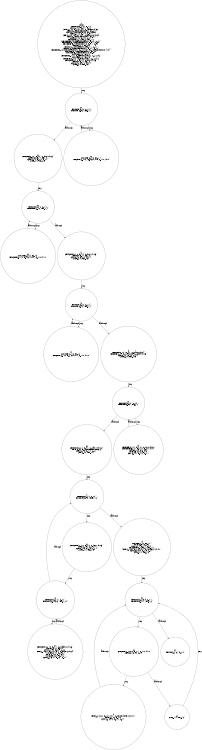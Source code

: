 digraph {
  size="8,5"
  node[shape=circle,label=""];
  57 [label="57
TFORCALL(A=r(6), C=v(2))
TFORLOOP(A=r(8), sBx=v(-7))"];
  59 [label="59
GETTABUP(A=r(6), B=v(1), C=pairs:11:rk(267))
MOVE(A=r(7), B=r(predeccessors_map:3))
CALL(A=r(6), B=v(2), C=v(4))
JMP(A=v(0), sBx=v(14))"];
  30 [label="30
TFORCALL(A=r(6), C=v(1))
TFORLOOP(A=r(8), sBx=v(-4))"];
  92 [label="92
TFORCALL(A=r(op:9), C=v(1))
TFORLOOP(A=r(11), sBx=v(-8))"];
  94 [label="94
RETURN(A=r(g:1), B=v(2))"];
  67 [label="67
GETTABUP(A=r(15), B=v(1), C=unpack:12:rk(268))
MOVE(A=r(16), B=r(14))
CALL(A=r(15), B=v(2), C=v(3))
SELF(A=r(op:17), B=r(g:1):rk(1), C=edge:13:rk(269))
MOVE(A=r(19), B=r(15))
MOVE(A=r(20), B=r(op:9))
MOVE(A=r(pc:21), B=r(16))
CALL(A=r(op:17), B=v(5), C=v(1))"];
  36 [label="36
CLOSURE(A=r(10), Bx=v(5))
SETTABLE(A=r(v:2), B=r(op:9):rk(9), C=r(10):rk(10))"];
  75 [label="75
TFORCALL(A=r(11), C=v(1))
TFORLOOP(A=r(op:13), sBx=v(-10))"];
  77 [label="77
TFORCALL(A=r(6), C=v(2))
TFORLOOP(A=r(8), sBx=v(-16))"];
  40 [label="40
GETTABUP(A=r(6), B=v(2), C=loop:7:rk(263))
GETUPVAL(A=r(7), B=v(5))
CALL(A=r(6), B=v(2), C=v(4))
JMP(A=v(0), sBx=v(2))"];
  44 [label="44
CLOSURE(A=r(10), Bx=v(6))
SETTABLE(A=r(v:2), B=r(op:9):rk(9), C=r(10):rk(10))"];
  89 [label="89
SELF(A=r(op:13), B=r(g:1):rk(1), C=remove_vertex:15:rk(271))
MOVE(A=r(15), B=r(12))
CALL(A=r(op:13), B=v(3), C=v(1))"];
  46 [label="46
TFORCALL(A=r(6), C=v(1))
TFORLOOP(A=r(8), sBx=v(-4))"];
  48 [label="48
GETTABUP(A=r(6), B=v(1), C=ipairs:8:rk(264))
GETTABLE(A=r(7), B=r(closure:0), C=code:9:rk(265))
CALL(A=r(6), B=v(2), C=v(4))
JMP(A=v(0), sBx=v(5))"];
  38 [label="38
TFORCALL(A=r(6), C=v(1))
TFORLOOP(A=r(8), sBx=v(-4))"];
  88 [label="88
JMP(A=v(0), sBx=v(3))"];
  0 [label="0
START
GETUPVAL(A=r(g:1), B=v(0))
CALL(A=r(g:1), B=v(1), C=v(2))
SELF(A=r(v:2), B=r(g:1):rk(1), C=vertex:0:rk(256))
LOADK(A=r(get_predecessors:4), Bx=0:1)
LOADK(A=r(set_successors:5), Bx=START:2)
CALL(A=r(v:2), B=v(4), C=v(1))
SELF(A=r(v:2), B=r(g:1):rk(1), C=set_root:3:rk(259))
LOADK(A=r(get_predecessors:4), Bx=0:1)
CALL(A=r(v:2), B=v(3), C=v(1))
NEWTABLE(A=r(v:2), B=v(0), C=v(0))
NEWTABLE(A=r(predeccessors_map:3), B=v(0), C=v(1))
NEWTABLE(A=r(get_predecessors:4), B=v(1), C=v(0))
NEWTABLE(A=r(set_successors:5), B=v(1), C=v(0))
LOADK(A=r(6), Bx=0:1)
SETLIST(A=r(set_successors:5), B=v(1), C=v(1))
SETLIST(A=r(get_predecessors:4), B=v(1), C=v(1))
SETTABLE(A=r(predeccessors_map:3), B=1:4:rk(260), C=r(get_predecessors:4):rk(4))
CLOSURE(A=r(get_predecessors:4), Bx=v(0))
CLOSURE(A=r(set_successors:5), Bx=v(1))
CLOSURE(A=r(6), Bx=v(2))
SETTABLE(A=r(v:2), B=RETURN:5:rk(261), C=r(6):rk(6))
CLOSURE(A=r(6), Bx=v(3))
SETTABLE(A=r(v:2), B=JMP:6:rk(262), C=r(6):rk(6))
GETTABUP(A=r(6), B=v(2), C=loop:7:rk(263))
GETUPVAL(A=r(7), B=v(3))
CALL(A=r(6), B=v(2), C=v(4))
JMP(A=v(0), sBx=v(2))"];
  52 [label="52
GETTABLE(A=r(11), B=r(10), C=op:10:rk(266))
GETTABLE(A=r(11), B=r(v:2), C=r(11):rk(11))
MOVE(A=r(12), B=r(op:9))
MOVE(A=r(op:13), B=r(10))
CALL(A=r(11), B=v(3), C=v(1))"];
  32 [label="32
GETTABUP(A=r(6), B=v(2), C=loop:7:rk(263))
GETUPVAL(A=r(7), B=v(4))
CALL(A=r(6), B=v(2), C=v(4))
JMP(A=v(0), sBx=v(2))"];
  79 [label="79
CLOSURE(A=r(6), Bx=v(7))
MOVE(A=r(7), B=r(6))
CALL(A=r(7), B=v(1), C=v(2))
NEWTABLE(A=r(8), B=v(0), C=v(0))
SELF(A=r(op:9), B=r(g:1):rk(1), C=vertices:14:rk(270))
CALL(A=r(op:9), B=v(2), C=v(4))
JMP(A=v(0), sBx=v(6))"];
  86 [label="86
GETTABLE(A=r(op:13), B=r(7), C=r(12):rk(12))
TEST(A=r(op:13), C=v(1))"];
  28 [label="28
CLOSURE(A=r(10), Bx=v(4))
SETTABLE(A=r(v:2), B=r(op:9):rk(9), C=r(10):rk(10))"];
  63 [label="63
GETTABUP(A=r(11), B=v(2), C=loop:7:rk(263))
MOVE(A=r(12), B=r(10))
CALL(A=r(11), B=v(2), C=v(4))
JMP(A=v(0), sBx=v(8))"];
  57 -> 52[label="jump"];
  57 -> 59[label="fallthrough"];
  59 -> 77[label="jump"];
  30 -> 28[label="jump"];
  30 -> 32[label="fallthrough"];
  92 -> 86[label="jump"];
  92 -> 94[label="fallthrough"];
  63 -> 75[label="jump"];
  67 -> 75[label="fallthrough"];
  36 -> 38[label="fallthrough"];
  75 -> 67[label="jump"];
  75 -> 77[label="fallthrough"];
  77 -> 63[label="jump"];
  77 -> 79[label="fallthrough"];
  40 -> 46[label="jump"];
  44 -> 46[label="fallthrough"];
  89 -> 92[label="fallthrough"];
  46 -> 44[label="jump"];
  46 -> 48[label="fallthrough"];
  48 -> 57[label="jump"];
  88 -> 92[label="jump"];
  86 -> 88[label="fallthrough"];
  86 -> 89[label="jump"];
  52 -> 57[label="fallthrough"];
  79 -> 92[label="jump"];
  32 -> 38[label="jump"];
  0 -> 30[label="jump"];
  28 -> 30[label="fallthrough"];
  38 -> 36[label="jump"];
  38 -> 40[label="fallthrough"];
}